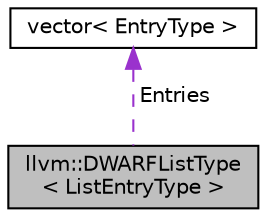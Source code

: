 digraph "llvm::DWARFListType&lt; ListEntryType &gt;"
{
 // LATEX_PDF_SIZE
  bgcolor="transparent";
  edge [fontname="Helvetica",fontsize="10",labelfontname="Helvetica",labelfontsize="10"];
  node [fontname="Helvetica",fontsize="10",shape="box"];
  Node1 [label="llvm::DWARFListType\l\< ListEntryType \>",height=0.2,width=0.4,color="black", fillcolor="grey75", style="filled", fontcolor="black",tooltip="A base class for lists of entries that are extracted from a particular section, such as range lists o..."];
  Node2 -> Node1 [dir="back",color="darkorchid3",fontsize="10",style="dashed",label=" Entries" ,fontname="Helvetica"];
  Node2 [label="vector\< EntryType \>",height=0.2,width=0.4,color="black",tooltip=" "];
}
